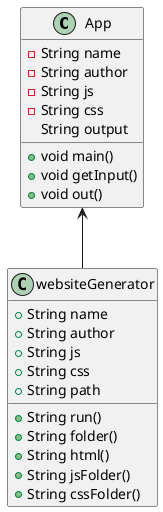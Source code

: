 @startuml
class App {
-String name
-String author
-String js
-String css
String output

+void main()
+void getInput()
+void out()
}
class websiteGenerator {
+String run()
+String folder()
+String html()
+String jsFolder()
+String cssFolder()

+String name
+String author
+String js
+String css
+String path
}
App <-- websiteGenerator
@enduml